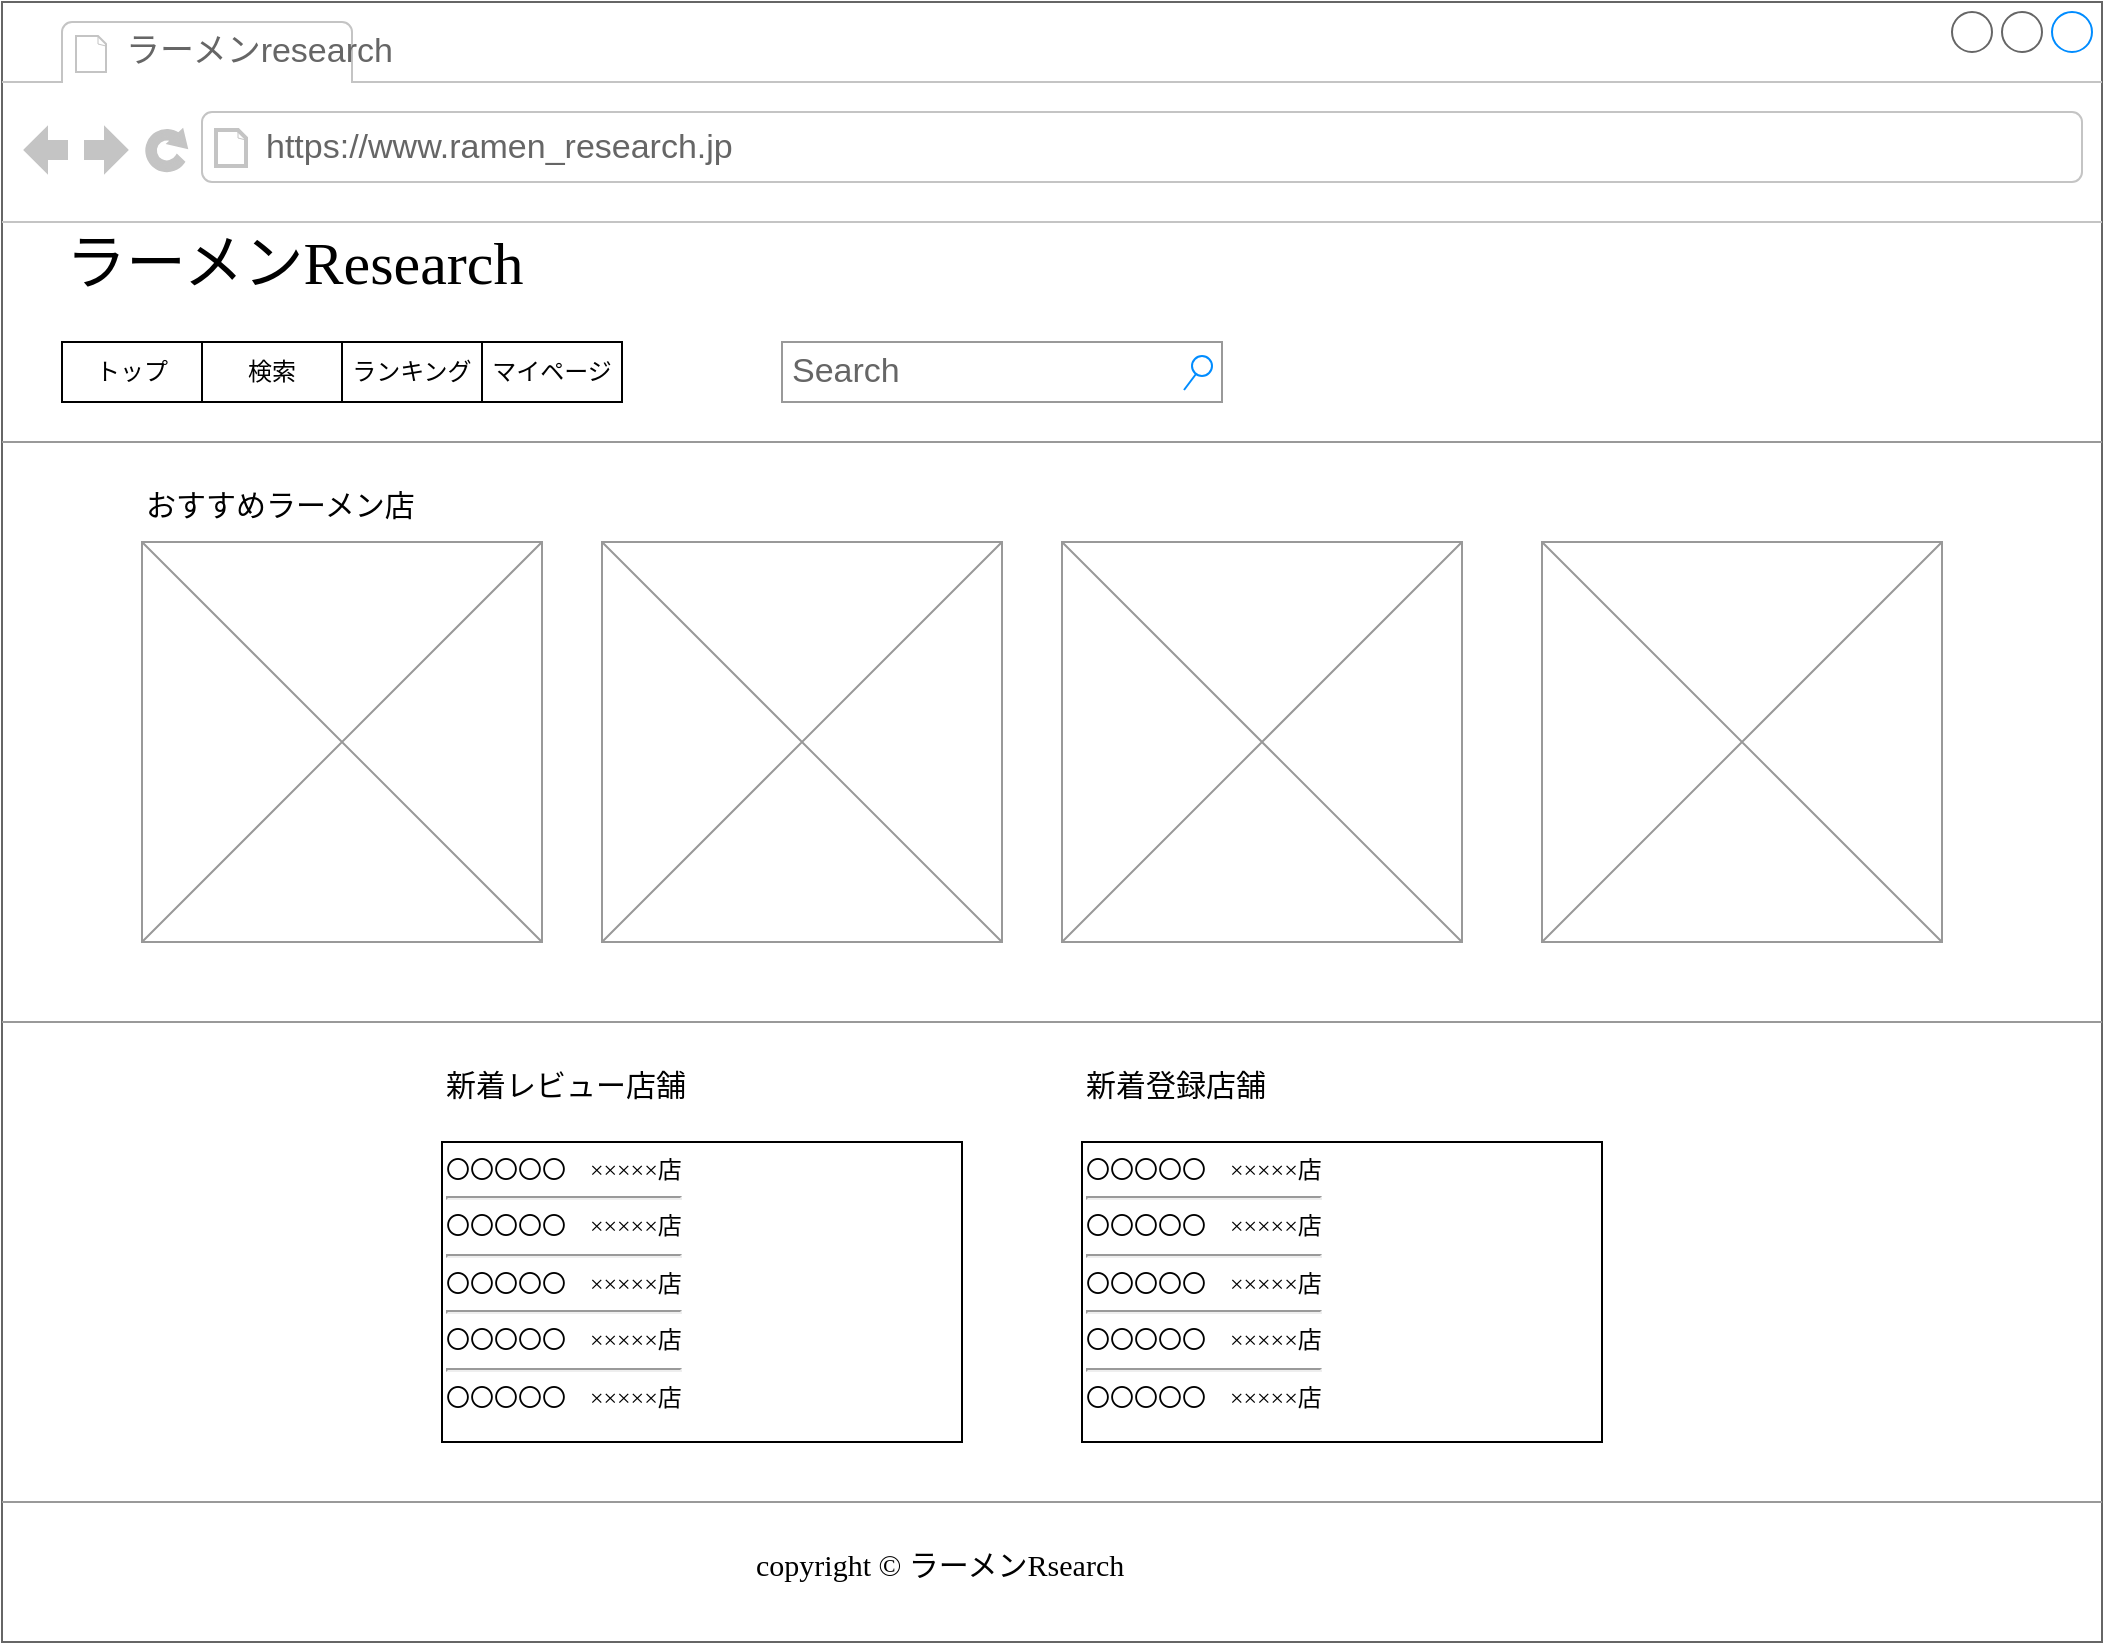 <mxfile version="13.9.9" type="device"><diagram name="index" id="2cc2dc42-3aac-f2a9-1cec-7a8b7cbee084"><mxGraphModel dx="1205" dy="687" grid="1" gridSize="10" guides="1" tooltips="1" connect="1" arrows="1" fold="1" page="1" pageScale="1" pageWidth="1100" pageHeight="850" background="#ffffff" math="0" shadow="0"><root><mxCell id="0"/><mxCell id="1" parent="0"/><mxCell id="7026571954dc6520-1" value="" style="strokeWidth=1;shadow=0;dashed=0;align=center;html=1;shape=mxgraph.mockup.containers.browserWindow;rSize=0;strokeColor=#666666;mainText=,;recursiveResize=0;rounded=0;labelBackgroundColor=none;fontFamily=Verdana;fontSize=12" parent="1" vertex="1"><mxGeometry x="30" y="20" width="1050" height="820" as="geometry"/></mxCell><mxCell id="7026571954dc6520-2" value="ラーメンresearch" style="strokeWidth=1;shadow=0;dashed=0;align=center;html=1;shape=mxgraph.mockup.containers.anchor;fontSize=17;fontColor=#666666;align=left;" parent="7026571954dc6520-1" vertex="1"><mxGeometry x="60" y="12" width="110" height="26" as="geometry"/></mxCell><mxCell id="7026571954dc6520-3" value="https://www.ramen_research.jp" style="strokeWidth=1;shadow=0;dashed=0;align=center;html=1;shape=mxgraph.mockup.containers.anchor;rSize=0;fontSize=17;fontColor=#666666;align=left;" parent="7026571954dc6520-1" vertex="1"><mxGeometry x="130" y="60" width="250" height="26" as="geometry"/></mxCell><mxCell id="7026571954dc6520-4" value="ラーメンResearch" style="text;html=1;points=[];align=left;verticalAlign=top;spacingTop=-4;fontSize=30;fontFamily=Verdana" parent="7026571954dc6520-1" vertex="1"><mxGeometry x="30" y="110" width="340" height="50" as="geometry"/></mxCell><mxCell id="7026571954dc6520-14" value="Search" style="strokeWidth=1;shadow=0;dashed=0;align=center;html=1;shape=mxgraph.mockup.forms.searchBox;strokeColor=#999999;mainText=;strokeColor2=#008cff;fontColor=#666666;fontSize=17;align=left;spacingLeft=3;rounded=0;labelBackgroundColor=none;" parent="7026571954dc6520-1" vertex="1"><mxGeometry x="390" y="170" width="220" height="30" as="geometry"/></mxCell><mxCell id="7026571954dc6520-15" value="" style="verticalLabelPosition=bottom;shadow=0;dashed=0;align=center;html=1;verticalAlign=top;strokeWidth=1;shape=mxgraph.mockup.markup.line;strokeColor=#999999;rounded=0;labelBackgroundColor=none;fillColor=#ffffff;fontFamily=Verdana;fontSize=12;fontColor=#000000;" parent="7026571954dc6520-1" vertex="1"><mxGeometry y="210" width="1050" height="20" as="geometry"/></mxCell><mxCell id="7026571954dc6520-16" value="おすすめラーメン店" style="text;html=1;points=[];align=left;verticalAlign=top;spacingTop=-4;fontSize=15;fontFamily=Verdana" parent="7026571954dc6520-1" vertex="1"><mxGeometry x="70" y="240" width="170" height="30" as="geometry"/></mxCell><mxCell id="7026571954dc6520-21" value="" style="verticalLabelPosition=bottom;shadow=0;dashed=0;align=center;html=1;verticalAlign=top;strokeWidth=1;shape=mxgraph.mockup.markup.line;strokeColor=#999999;rounded=0;labelBackgroundColor=none;fillColor=#ffffff;fontFamily=Verdana;fontSize=12;fontColor=#000000;" parent="7026571954dc6520-1" vertex="1"><mxGeometry y="500" width="1050" height="20" as="geometry"/></mxCell><mxCell id="7026571954dc6520-31" value="新着レビュー店舗" style="text;html=1;points=[];align=left;verticalAlign=top;spacingTop=-4;fontSize=15;fontFamily=Verdana" parent="7026571954dc6520-1" vertex="1"><mxGeometry x="220" y="530" width="170" height="30" as="geometry"/></mxCell><mxCell id="7026571954dc6520-33" value="&lt;div&gt;〇〇〇〇〇　×××××店&lt;/div&gt;&lt;div&gt;&lt;hr id=&quot;null&quot;&gt;&lt;span&gt;&lt;div&gt;〇〇〇〇〇　×××××店&lt;br&gt;&lt;/div&gt;&lt;/span&gt;&lt;/div&gt;&lt;hr id=&quot;null&quot;&gt;&lt;span&gt;&lt;div&gt;〇〇〇〇〇　×××××店&lt;br&gt;&lt;/div&gt;&lt;/span&gt;&lt;hr id=&quot;null&quot;&gt;&lt;div&gt;〇〇〇〇〇　×××××店&lt;/div&gt;&lt;div&gt;&lt;hr id=&quot;null&quot;&gt;&lt;div&gt;〇〇〇〇〇　×××××店&lt;br&gt;&lt;/div&gt;&lt;/div&gt;&lt;div&gt;&lt;br&gt;&lt;/div&gt;&lt;br&gt;&lt;span&gt;&lt;div&gt;&lt;/div&gt;&lt;/span&gt;" style="whiteSpace=wrap;html=1;rounded=0;shadow=0;labelBackgroundColor=none;strokeWidth=1;fontFamily=Verdana;fontSize=12;align=left;verticalAlign=top;" parent="7026571954dc6520-1" vertex="1"><mxGeometry x="220" y="570" width="260" height="150" as="geometry"/></mxCell><mxCell id="WK4vfCypTvD7VdA40pMe-1" value="トップ" style="rounded=0;whiteSpace=wrap;html=1;" parent="7026571954dc6520-1" vertex="1"><mxGeometry x="30" y="170" width="70" height="30" as="geometry"/></mxCell><mxCell id="QD5IwLXBTmosWUG6-DUZ-1" value="検索" style="rounded=0;whiteSpace=wrap;html=1;" vertex="1" parent="7026571954dc6520-1"><mxGeometry x="100" y="170" width="70" height="30" as="geometry"/></mxCell><mxCell id="QD5IwLXBTmosWUG6-DUZ-2" value="ランキング" style="rounded=0;whiteSpace=wrap;html=1;" vertex="1" parent="7026571954dc6520-1"><mxGeometry x="170" y="170" width="70" height="30" as="geometry"/></mxCell><mxCell id="QD5IwLXBTmosWUG6-DUZ-3" value="マイページ" style="rounded=0;whiteSpace=wrap;html=1;" vertex="1" parent="7026571954dc6520-1"><mxGeometry x="240" y="170" width="70" height="30" as="geometry"/></mxCell><mxCell id="QD5IwLXBTmosWUG6-DUZ-4" value="" style="verticalLabelPosition=bottom;shadow=0;dashed=0;align=center;html=1;verticalAlign=top;strokeWidth=1;shape=mxgraph.mockup.graphics.simpleIcon;strokeColor=#999999;fillColor=#ffffff;rounded=0;labelBackgroundColor=none;fontFamily=Verdana;fontSize=12;fontColor=#000000;" vertex="1" parent="7026571954dc6520-1"><mxGeometry x="70" y="270" width="200" height="200" as="geometry"/></mxCell><mxCell id="QD5IwLXBTmosWUG6-DUZ-7" value="" style="verticalLabelPosition=bottom;shadow=0;dashed=0;align=center;html=1;verticalAlign=top;strokeWidth=1;shape=mxgraph.mockup.graphics.simpleIcon;strokeColor=#999999;fillColor=#ffffff;rounded=0;labelBackgroundColor=none;fontFamily=Verdana;fontSize=12;fontColor=#000000;" vertex="1" parent="7026571954dc6520-1"><mxGeometry x="530" y="270" width="200" height="200" as="geometry"/></mxCell><mxCell id="QD5IwLXBTmosWUG6-DUZ-6" value="" style="verticalLabelPosition=bottom;shadow=0;dashed=0;align=center;html=1;verticalAlign=top;strokeWidth=1;shape=mxgraph.mockup.graphics.simpleIcon;strokeColor=#999999;fillColor=#ffffff;rounded=0;labelBackgroundColor=none;fontFamily=Verdana;fontSize=12;fontColor=#000000;" vertex="1" parent="7026571954dc6520-1"><mxGeometry x="300" y="270" width="200" height="200" as="geometry"/></mxCell><mxCell id="QD5IwLXBTmosWUG6-DUZ-5" value="" style="verticalLabelPosition=bottom;shadow=0;dashed=0;align=center;html=1;verticalAlign=top;strokeWidth=1;shape=mxgraph.mockup.graphics.simpleIcon;strokeColor=#999999;fillColor=#ffffff;rounded=0;labelBackgroundColor=none;fontFamily=Verdana;fontSize=12;fontColor=#000000;" vertex="1" parent="7026571954dc6520-1"><mxGeometry x="770" y="270" width="200" height="200" as="geometry"/></mxCell><mxCell id="QD5IwLXBTmosWUG6-DUZ-8" value="新着登録店舗" style="text;html=1;points=[];align=left;verticalAlign=top;spacingTop=-4;fontSize=15;fontFamily=Verdana" vertex="1" parent="7026571954dc6520-1"><mxGeometry x="540" y="530" width="170" height="30" as="geometry"/></mxCell><mxCell id="QD5IwLXBTmosWUG6-DUZ-10" value="&lt;div&gt;〇〇〇〇〇　×××××店&lt;/div&gt;&lt;div&gt;&lt;hr id=&quot;null&quot;&gt;&lt;span&gt;&lt;div&gt;〇〇〇〇〇　×××××店&lt;br&gt;&lt;/div&gt;&lt;/span&gt;&lt;/div&gt;&lt;hr id=&quot;null&quot;&gt;&lt;span&gt;&lt;div&gt;〇〇〇〇〇　×××××店&lt;br&gt;&lt;/div&gt;&lt;/span&gt;&lt;hr id=&quot;null&quot;&gt;&lt;div&gt;〇〇〇〇〇　×××××店&lt;/div&gt;&lt;div&gt;&lt;hr id=&quot;null&quot;&gt;&lt;div&gt;〇〇〇〇〇　×××××店&lt;br&gt;&lt;/div&gt;&lt;/div&gt;&lt;div&gt;&lt;br&gt;&lt;/div&gt;&lt;br&gt;&lt;span&gt;&lt;div&gt;&lt;/div&gt;&lt;/span&gt;" style="whiteSpace=wrap;html=1;rounded=0;shadow=0;labelBackgroundColor=none;strokeWidth=1;fontFamily=Verdana;fontSize=12;align=left;verticalAlign=top;" vertex="1" parent="7026571954dc6520-1"><mxGeometry x="540" y="570" width="260" height="150" as="geometry"/></mxCell><mxCell id="QD5IwLXBTmosWUG6-DUZ-11" value="" style="verticalLabelPosition=bottom;shadow=0;dashed=0;align=center;html=1;verticalAlign=top;strokeWidth=1;shape=mxgraph.mockup.markup.line;strokeColor=#999999;rounded=0;labelBackgroundColor=none;fillColor=#ffffff;fontFamily=Verdana;fontSize=12;fontColor=#000000;" vertex="1" parent="7026571954dc6520-1"><mxGeometry y="740" width="1050" height="20" as="geometry"/></mxCell><mxCell id="QD5IwLXBTmosWUG6-DUZ-12" value="copyright © ラーメンRsearch" style="text;html=1;points=[];align=left;verticalAlign=top;spacingTop=-4;fontSize=15;fontFamily=Verdana" vertex="1" parent="7026571954dc6520-1"><mxGeometry x="375" y="770" width="290" height="30" as="geometry"/></mxCell></root></mxGraphModel></diagram></mxfile>